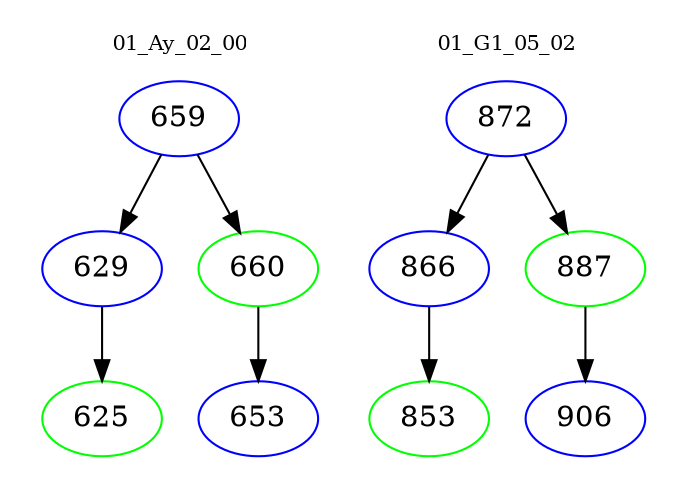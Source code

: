 digraph{
subgraph cluster_0 {
color = white
label = "01_Ay_02_00";
fontsize=10;
T0_659 [label="659", color="blue"]
T0_659 -> T0_629 [color="black"]
T0_629 [label="629", color="blue"]
T0_629 -> T0_625 [color="black"]
T0_625 [label="625", color="green"]
T0_659 -> T0_660 [color="black"]
T0_660 [label="660", color="green"]
T0_660 -> T0_653 [color="black"]
T0_653 [label="653", color="blue"]
}
subgraph cluster_1 {
color = white
label = "01_G1_05_02";
fontsize=10;
T1_872 [label="872", color="blue"]
T1_872 -> T1_866 [color="black"]
T1_866 [label="866", color="blue"]
T1_866 -> T1_853 [color="black"]
T1_853 [label="853", color="green"]
T1_872 -> T1_887 [color="black"]
T1_887 [label="887", color="green"]
T1_887 -> T1_906 [color="black"]
T1_906 [label="906", color="blue"]
}
}

